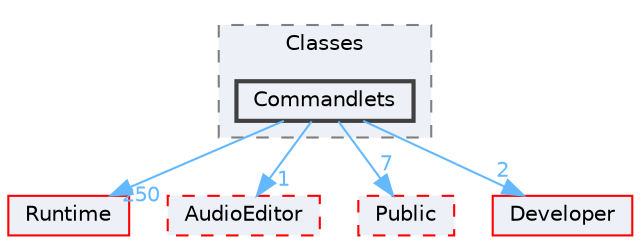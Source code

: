 digraph "Commandlets"
{
 // INTERACTIVE_SVG=YES
 // LATEX_PDF_SIZE
  bgcolor="transparent";
  edge [fontname=Helvetica,fontsize=10,labelfontname=Helvetica,labelfontsize=10];
  node [fontname=Helvetica,fontsize=10,shape=box,height=0.2,width=0.4];
  compound=true
  subgraph clusterdir_0d13eddcba6027e8ab9d61accf84dcff {
    graph [ bgcolor="#edf0f7", pencolor="grey50", label="Classes", fontname=Helvetica,fontsize=10 style="filled,dashed", URL="dir_0d13eddcba6027e8ab9d61accf84dcff.html",tooltip=""]
  dir_f9658c2b6c55198d8d4b95740bbd191b [label="Commandlets", fillcolor="#edf0f7", color="grey25", style="filled,bold", URL="dir_f9658c2b6c55198d8d4b95740bbd191b.html",tooltip=""];
  }
  dir_7536b172fbd480bfd146a1b1acd6856b [label="Runtime", fillcolor="#edf0f7", color="red", style="filled", URL="dir_7536b172fbd480bfd146a1b1acd6856b.html",tooltip=""];
  dir_83b957dbc604ab9fd40755e09154c786 [label="AudioEditor", fillcolor="#edf0f7", color="red", style="filled,dashed", URL="dir_83b957dbc604ab9fd40755e09154c786.html",tooltip=""];
  dir_978a81d20f5a53c90067a06992956062 [label="Public", fillcolor="#edf0f7", color="red", style="filled,dashed", URL="dir_978a81d20f5a53c90067a06992956062.html",tooltip=""];
  dir_ed364dfe916ed2c6b8f8391d8776f150 [label="Developer", fillcolor="#edf0f7", color="red", style="filled", URL="dir_ed364dfe916ed2c6b8f8391d8776f150.html",tooltip=""];
  dir_f9658c2b6c55198d8d4b95740bbd191b->dir_7536b172fbd480bfd146a1b1acd6856b [headlabel="250", labeldistance=1.5 headhref="dir_000208_000984.html" href="dir_000208_000984.html" color="steelblue1" fontcolor="steelblue1"];
  dir_f9658c2b6c55198d8d4b95740bbd191b->dir_83b957dbc604ab9fd40755e09154c786 [headlabel="1", labeldistance=1.5 headhref="dir_000208_000074.html" href="dir_000208_000074.html" color="steelblue1" fontcolor="steelblue1"];
  dir_f9658c2b6c55198d8d4b95740bbd191b->dir_978a81d20f5a53c90067a06992956062 [headlabel="7", labeldistance=1.5 headhref="dir_000208_000930.html" href="dir_000208_000930.html" color="steelblue1" fontcolor="steelblue1"];
  dir_f9658c2b6c55198d8d4b95740bbd191b->dir_ed364dfe916ed2c6b8f8391d8776f150 [headlabel="2", labeldistance=1.5 headhref="dir_000208_000312.html" href="dir_000208_000312.html" color="steelblue1" fontcolor="steelblue1"];
}
